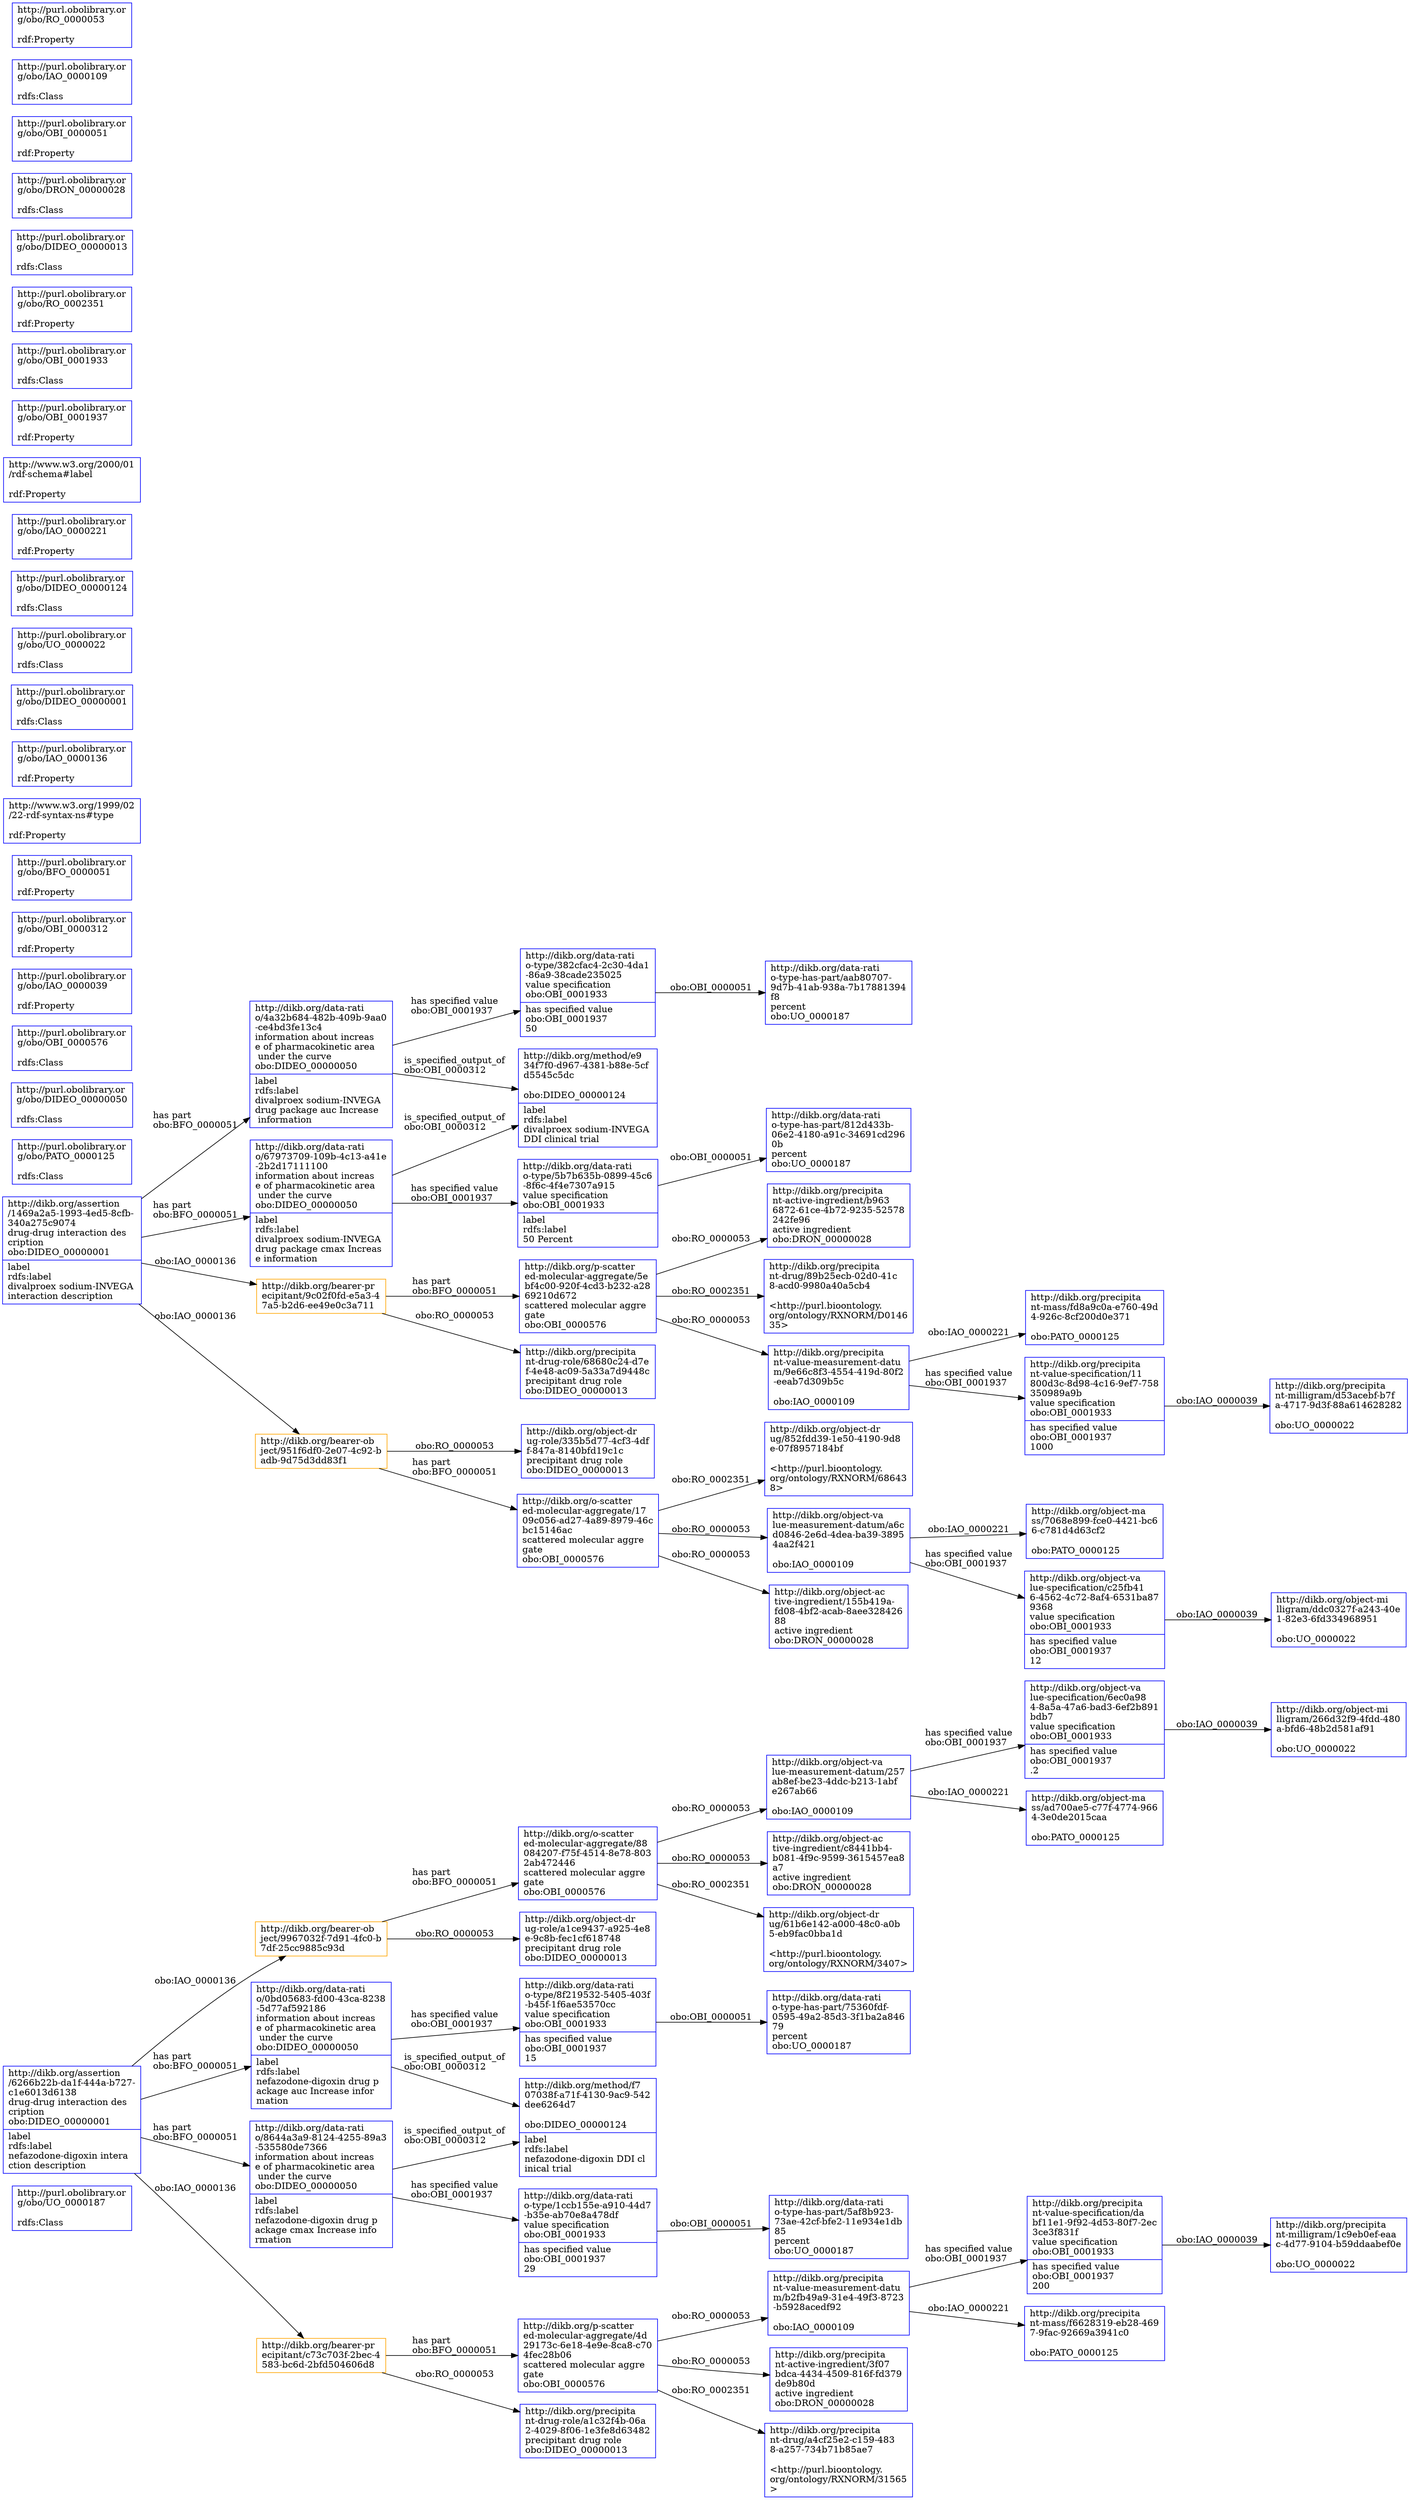 digraph structs {
rankdir=LR;
g0 [shape=record,label="http://purl.obolibrary.or\lg/obo/UO_0000187\l\lrdfs:Class\l",color=blue]
g1 [shape=record,label="http://dikb.org/object-dr\lug/61b6e142-a000-48c0-a0b\l5-eb9fac0bba1d\l\l\<http://purl.bioontology.\lorg/ontology/RXNORM/3407\>\l",color=blue]
g2 [shape=record,label="http://dikb.org/data-rati\lo/0bd05683-fd00-43ca-8238\l-5d77af592186\linformation about increas\le of pharmacokinetic area\l under the curve\lobo:DIDEO_00000050\l|label\lrdfs:label\lnefazodone-digoxin drug p\lackage auc Increase infor\lmation\l",color=blue]
g2 -> g53 [label="is_specified_output_of\lobo:OBI_0000312\l"]
g2 -> g50 [label="has specified value\lobo:OBI_0001937\l"]
g3 [shape=record,label="http://dikb.org/assertion\l/1469a2a5-1993-4ed5-8cfb-\l340a275c9074\ldrug-drug interaction des\lcription\lobo:DIDEO_00000001\l|label\lrdfs:label\ldivalproex sodium-INVEGA \linteraction description\l",color=blue]
g3 -> g57 [label="has part\lobo:BFO_0000051\l"]
g3 -> g65 [label="\lobo:IAO_0000136\l"]
g3 -> g39 [label="has part\lobo:BFO_0000051\l"]
g3 -> g41 [label="\lobo:IAO_0000136\l"]
g4 [shape=record,label="http://purl.obolibrary.or\lg/obo/PATO_0000125\l\lrdfs:Class\l",color=blue]
g5 [shape=record,label="http://dikb.org/assertion\l/6266b22b-da1f-444a-b727-\lc1e6013d6138\ldrug-drug interaction des\lcription\lobo:DIDEO_00000001\l|label\lrdfs:label\lnefazodone-digoxin intera\lction description\l",color=blue]
g5 -> g10 [label="\lobo:IAO_0000136\l"]
g5 -> g25 [label="\lobo:IAO_0000136\l"]
g5 -> g30 [label="has part\lobo:BFO_0000051\l"]
g5 -> g2 [label="has part\lobo:BFO_0000051\l"]
g6 [shape=record,label="http://dikb.org/p-scatter\led-molecular-aggregate/4d\l29173c-6e18-4e9e-8ca8-c70\l4fec28b06\lscattered molecular aggre\lgate\lobo:OBI_0000576\l",color=blue]
g6 -> g19 [label="\lobo:RO_0002351\l"]
g6 -> g22 [label="\lobo:RO_0000053\l"]
g6 -> g68 [label="\lobo:RO_0000053\l"]
g7 [shape=record,label="http://purl.obolibrary.or\lg/obo/DIDEO_00000050\l\lrdfs:Class\l",color=blue]
g8 [shape=record,label="http://purl.obolibrary.or\lg/obo/OBI_0000576\l\lrdfs:Class\l",color=blue]
g9 [shape=record,label="http://dikb.org/object-mi\llligram/266d32f9-4fdd-480\la-bfd6-48b2d581af91\l\lobo:UO_0000022\l",color=blue]
g10 [shape=record,label="http://dikb.org/bearer-pr\lecipitant/c73c703f-2bec-4\l583-bc6d-2bfd504606d8\l",color=orange]
g10 -> g6 [label="has part\lobo:BFO_0000051\l"]
g10 -> g55 [label="\lobo:RO_0000053\l"]
g11 [shape=record,label="http://dikb.org/precipita\lnt-mass/fd8a9c0a-e760-49d\l4-926c-8cf200d0e371\l\lobo:PATO_0000125\l",color=blue]
g12 [shape=record,label="http://dikb.org/object-ac\ltive-ingredient/155b419a-\lfd08-4bf2-acab-8aee328426\l88\lactive ingredient\lobo:DRON_00000028\l",color=blue]
g13 [shape=record,label="http://purl.obolibrary.or\lg/obo/IAO_0000039\l\lrdf:Property\l",color=blue]
g14 [shape=record,label="http://dikb.org/method/e9\l34f7f0-d967-4381-b88e-5cf\ld5545c5dc\l\lobo:DIDEO_00000124\l|label\lrdfs:label\ldivalproex sodium-INVEGA \lDDI clinical trial\l",color=blue]
g15 [shape=record,label="http://purl.obolibrary.or\lg/obo/OBI_0000312\l\lrdf:Property\l",color=blue]
g16 [shape=record,label="http://purl.obolibrary.or\lg/obo/BFO_0000051\l\lrdf:Property\l",color=blue]
g17 [shape=record,label="http://dikb.org/data-rati\lo-type-has-part/812d433b-\l06e2-4180-a91c-34691cd296\l0b\lpercent\lobo:UO_0000187\l",color=blue]
g18 [shape=record,label="http://dikb.org/precipita\lnt-value-measurement-datu\lm/9e66c8f3-4554-419d-80f2\l-eeab7d309b5c\l\lobo:IAO_0000109\l",color=blue]
g18 -> g31 [label="has specified value\lobo:OBI_0001937\l"]
g18 -> g11 [label="\lobo:IAO_0000221\l"]
g19 [shape=record,label="http://dikb.org/precipita\lnt-drug/a4cf25e2-c159-483\l8-a257-734b71b85ae7\l\l\<http://purl.bioontology.\lorg/ontology/RXNORM/31565\l\>\l",color=blue]
g20 [shape=record,label="http://dikb.org/p-scatter\led-molecular-aggregate/5e\lbf4c00-920f-4cd3-b232-a28\l69210d672\lscattered molecular aggre\lgate\lobo:OBI_0000576\l",color=blue]
g20 -> g58 [label="\lobo:RO_0000053\l"]
g20 -> g33 [label="\lobo:RO_0002351\l"]
g20 -> g18 [label="\lobo:RO_0000053\l"]
g21 [shape=record,label="http://dikb.org/object-dr\lug-role/a1ce9437-a925-4e8\le-9c8b-fec1cf618748\lprecipitant drug role\lobo:DIDEO_00000013\l",color=blue]
g22 [shape=record,label="http://dikb.org/precipita\lnt-value-measurement-datu\lm/b2fb49a9-31e4-49f3-8723\l-b5928acedf92\l\lobo:IAO_0000109\l",color=blue]
g22 -> g48 [label="has specified value\lobo:OBI_0001937\l"]
g22 -> g56 [label="\lobo:IAO_0000221\l"]
g23 [shape=record,label="http://www.w3.org/1999/02\l/22-rdf-syntax-ns#type\l\lrdf:Property\l",color=blue]
g24 [shape=record,label="http://dikb.org/object-va\llue-specification/6ec0a98\l4-8a5a-47a6-bad3-6ef2b891\lbdb7\lvalue specification\lobo:OBI_0001933\l|has specified value\lobo:OBI_0001937\l.2\l",color=blue]
g24 -> g9 [label="\lobo:IAO_0000039\l"]
g25 [shape=record,label="http://dikb.org/bearer-ob\lject/9967032f-7d91-4fc0-b\l7df-25cc9885c93d\l",color=orange]
g25 -> g21 [label="\lobo:RO_0000053\l"]
g25 -> g72 [label="has part\lobo:BFO_0000051\l"]
g26 [shape=record,label="http://dikb.org/object-ma\lss/ad700ae5-c77f-4774-966\l4-3e0de2015caa\l\lobo:PATO_0000125\l",color=blue]
g27 [shape=record,label="http://purl.obolibrary.or\lg/obo/IAO_0000136\l\lrdf:Property\l",color=blue]
g28 [shape=record,label="http://dikb.org/data-rati\lo-type-has-part/5af8b923-\l73ae-42cf-bfe2-11e934e1db\l85\lpercent\lobo:UO_0000187\l",color=blue]
g29 [shape=record,label="http://purl.obolibrary.or\lg/obo/DIDEO_00000001\l\lrdfs:Class\l",color=blue]
g30 [shape=record,label="http://dikb.org/data-rati\lo/8644a3a9-8124-4255-89a3\l-535580de7366\linformation about increas\le of pharmacokinetic area\l under the curve\lobo:DIDEO_00000050\l|label\lrdfs:label\lnefazodone-digoxin drug p\lackage cmax Increase info\lrmation\l",color=blue]
g30 -> g47 [label="has specified value\lobo:OBI_0001937\l"]
g30 -> g53 [label="is_specified_output_of\lobo:OBI_0000312\l"]
g31 [shape=record,label="http://dikb.org/precipita\lnt-value-specification/11\l800d3c-8d98-4c16-9ef7-758\l350989a9b\lvalue specification\lobo:OBI_0001933\l|has specified value\lobo:OBI_0001937\l1000\l",color=blue]
g31 -> g60 [label="\lobo:IAO_0000039\l"]
g32 [shape=record,label="http://dikb.org/object-mi\llligram/ddc0327f-a243-40e\l1-82e3-6fd334968951\l\lobo:UO_0000022\l",color=blue]
g33 [shape=record,label="http://dikb.org/precipita\lnt-drug/89b25ecb-02d0-41c\l8-acd0-9980a40a5cb4\l\l\<http://purl.bioontology.\lorg/ontology/RXNORM/D0146\l35\>\l",color=blue]
g34 [shape=record,label="http://dikb.org/object-dr\lug-role/335b5d77-4cf3-4df\lf-847a-8140bfd19c1c\lprecipitant drug role\lobo:DIDEO_00000013\l",color=blue]
g35 [shape=record,label="http://dikb.org/object-ma\lss/7068e899-fce0-4421-bc6\l6-c781d4d63cf2\l\lobo:PATO_0000125\l",color=blue]
g36 [shape=record,label="http://dikb.org/object-dr\lug/852fdd39-1e50-4190-9d8\le-07f8957184bf\l\l\<http://purl.bioontology.\lorg/ontology/RXNORM/68643\l8\>\l",color=blue]
g37 [shape=record,label="http://dikb.org/precipita\lnt-drug-role/68680c24-d7e\lf-4e48-ac09-5a33a7d9448c\lprecipitant drug role\lobo:DIDEO_00000013\l",color=blue]
g38 [shape=record,label="http://purl.obolibrary.or\lg/obo/UO_0000022\l\lrdfs:Class\l",color=blue]
g39 [shape=record,label="http://dikb.org/data-rati\lo/67973709-109b-4c13-a41e\l-2b2d17111100\linformation about increas\le of pharmacokinetic area\l under the curve\lobo:DIDEO_00000050\l|label\lrdfs:label\ldivalproex sodium-INVEGA \ldrug package cmax Increas\le information\l",color=blue]
g39 -> g14 [label="is_specified_output_of\lobo:OBI_0000312\l"]
g39 -> g69 [label="has specified value\lobo:OBI_0001937\l"]
g40 [shape=record,label="http://dikb.org/object-va\llue-measurement-datum/a6c\ld0846-2e6d-4dea-ba39-3895\l4aa2f421\l\lobo:IAO_0000109\l",color=blue]
g40 -> g51 [label="has specified value\lobo:OBI_0001937\l"]
g40 -> g35 [label="\lobo:IAO_0000221\l"]
g41 [shape=record,label="http://dikb.org/bearer-ob\lject/951f6df0-2e07-4c92-b\ladb-9d75d3dd83f1\l",color=orange]
g41 -> g67 [label="has part\lobo:BFO_0000051\l"]
g41 -> g34 [label="\lobo:RO_0000053\l"]
g42 [shape=record,label="http://dikb.org/precipita\lnt-milligram/1c9eb0ef-eaa\lc-4d77-9104-b59ddaabef0e\l\lobo:UO_0000022\l",color=blue]
g43 [shape=record,label="http://purl.obolibrary.or\lg/obo/DIDEO_00000124\l\lrdfs:Class\l",color=blue]
g44 [shape=record,label="http://purl.obolibrary.or\lg/obo/IAO_0000221\l\lrdf:Property\l",color=blue]
g45 [shape=record,label="http://dikb.org/object-va\llue-measurement-datum/257\lab8ef-be23-4ddc-b213-1abf\le267ab66\l\lobo:IAO_0000109\l",color=blue]
g45 -> g24 [label="has specified value\lobo:OBI_0001937\l"]
g45 -> g26 [label="\lobo:IAO_0000221\l"]
g46 [shape=record,label="http://dikb.org/data-rati\lo-type-has-part/aab80707-\l9d7b-41ab-938a-7b17881394\lf8\lpercent\lobo:UO_0000187\l",color=blue]
g47 [shape=record,label="http://dikb.org/data-rati\lo-type/1ccb155e-a910-44d7\l-b35e-ab70e8a478df\lvalue specification\lobo:OBI_0001933\l|has specified value\lobo:OBI_0001937\l29\l",color=blue]
g47 -> g28 [label="\lobo:OBI_0000051\l"]
g48 [shape=record,label="http://dikb.org/precipita\lnt-value-specification/da\lbf11e1-9f92-4d53-80f7-2ec\l3ce3f831f\lvalue specification\lobo:OBI_0001933\l|has specified value\lobo:OBI_0001937\l200\l",color=blue]
g48 -> g42 [label="\lobo:IAO_0000039\l"]
g49 [shape=record,label="http://dikb.org/data-rati\lo-type/382cfac4-2c30-4da1\l-86a9-38cade235025\lvalue specification\lobo:OBI_0001933\l|has specified value\lobo:OBI_0001937\l50\l",color=blue]
g49 -> g46 [label="\lobo:OBI_0000051\l"]
g50 [shape=record,label="http://dikb.org/data-rati\lo-type/8f219532-5405-403f\l-b45f-1f6ae53570cc\lvalue specification\lobo:OBI_0001933\l|has specified value\lobo:OBI_0001937\l15\l",color=blue]
g50 -> g62 [label="\lobo:OBI_0000051\l"]
g51 [shape=record,label="http://dikb.org/object-va\llue-specification/c25fb41\l6-4562-4c72-8af4-6531ba87\l9368\lvalue specification\lobo:OBI_0001933\l|has specified value\lobo:OBI_0001937\l12\l",color=blue]
g51 -> g32 [label="\lobo:IAO_0000039\l"]
g52 [shape=record,label="http://www.w3.org/2000/01\l/rdf-schema#label\l\lrdf:Property\l",color=blue]
g53 [shape=record,label="http://dikb.org/method/f7\l07038f-a71f-4130-9ac9-542\ldee6264d7\l\lobo:DIDEO_00000124\l|label\lrdfs:label\lnefazodone-digoxin DDI cl\linical trial\l",color=blue]
g54 [shape=record,label="http://purl.obolibrary.or\lg/obo/OBI_0001937\l\lrdf:Property\l",color=blue]
g55 [shape=record,label="http://dikb.org/precipita\lnt-drug-role/a1c32f4b-06a\l2-4029-8f06-1e3fe8d63482\lprecipitant drug role\lobo:DIDEO_00000013\l",color=blue]
g56 [shape=record,label="http://dikb.org/precipita\lnt-mass/f6628319-eb28-469\l7-9fac-92669a3941c0\l\lobo:PATO_0000125\l",color=blue]
g57 [shape=record,label="http://dikb.org/data-rati\lo/4a32b684-482b-409b-9aa0\l-ce4bd3fe13c4\linformation about increas\le of pharmacokinetic area\l under the curve\lobo:DIDEO_00000050\l|label\lrdfs:label\ldivalproex sodium-INVEGA \ldrug package auc Increase\l information\l",color=blue]
g57 -> g49 [label="has specified value\lobo:OBI_0001937\l"]
g57 -> g14 [label="is_specified_output_of\lobo:OBI_0000312\l"]
g58 [shape=record,label="http://dikb.org/precipita\lnt-active-ingredient/b963\l6872-61ce-4b72-9235-52578\l242fe96\lactive ingredient\lobo:DRON_00000028\l",color=blue]
g59 [shape=record,label="http://purl.obolibrary.or\lg/obo/OBI_0001933\l\lrdfs:Class\l",color=blue]
g60 [shape=record,label="http://dikb.org/precipita\lnt-milligram/d53acebf-b7f\la-4717-9d3f-88a614628282\l\lobo:UO_0000022\l",color=blue]
g61 [shape=record,label="http://purl.obolibrary.or\lg/obo/RO_0002351\l\lrdf:Property\l",color=blue]
g62 [shape=record,label="http://dikb.org/data-rati\lo-type-has-part/75360fdf-\l0595-49a2-85d3-3f1ba2a846\l79\lpercent\lobo:UO_0000187\l",color=blue]
g63 [shape=record,label="http://purl.obolibrary.or\lg/obo/DIDEO_00000013\l\lrdfs:Class\l",color=blue]
g64 [shape=record,label="http://dikb.org/object-ac\ltive-ingredient/c8441bb4-\lb081-4f9c-9599-3615457ea8\la7\lactive ingredient\lobo:DRON_00000028\l",color=blue]
g65 [shape=record,label="http://dikb.org/bearer-pr\lecipitant/9c02f0fd-e5a3-4\l7a5-b2d6-ee49e0c3a711\l",color=orange]
g65 -> g20 [label="has part\lobo:BFO_0000051\l"]
g65 -> g37 [label="\lobo:RO_0000053\l"]
g66 [shape=record,label="http://purl.obolibrary.or\lg/obo/DRON_00000028\l\lrdfs:Class\l",color=blue]
g67 [shape=record,label="http://dikb.org/o-scatter\led-molecular-aggregate/17\l09c056-ad27-4a89-8979-46c\lbc15146ac\lscattered molecular aggre\lgate\lobo:OBI_0000576\l",color=blue]
g67 -> g40 [label="\lobo:RO_0000053\l"]
g67 -> g36 [label="\lobo:RO_0002351\l"]
g67 -> g12 [label="\lobo:RO_0000053\l"]
g68 [shape=record,label="http://dikb.org/precipita\lnt-active-ingredient/3f07\lbdca-4434-4509-816f-fd379\lde9b80d\lactive ingredient\lobo:DRON_00000028\l",color=blue]
g69 [shape=record,label="http://dikb.org/data-rati\lo-type/5b7b635b-0899-45c6\l-8f6c-4f4e7307a915\lvalue specification\lobo:OBI_0001933\l|label\lrdfs:label\l50 Percent \l",color=blue]
g69 -> g17 [label="\lobo:OBI_0000051\l"]
g70 [shape=record,label="http://purl.obolibrary.or\lg/obo/OBI_0000051\l\lrdf:Property\l",color=blue]
g71 [shape=record,label="http://purl.obolibrary.or\lg/obo/IAO_0000109\l\lrdfs:Class\l",color=blue]
g72 [shape=record,label="http://dikb.org/o-scatter\led-molecular-aggregate/88\l084207-f75f-4514-8e78-803\l2ab472446\lscattered molecular aggre\lgate\lobo:OBI_0000576\l",color=blue]
g72 -> g1 [label="\lobo:RO_0002351\l"]
g72 -> g45 [label="\lobo:RO_0000053\l"]
g72 -> g64 [label="\lobo:RO_0000053\l"]
g73 [shape=record,label="http://purl.obolibrary.or\lg/obo/RO_0000053\l\lrdf:Property\l",color=blue]
}